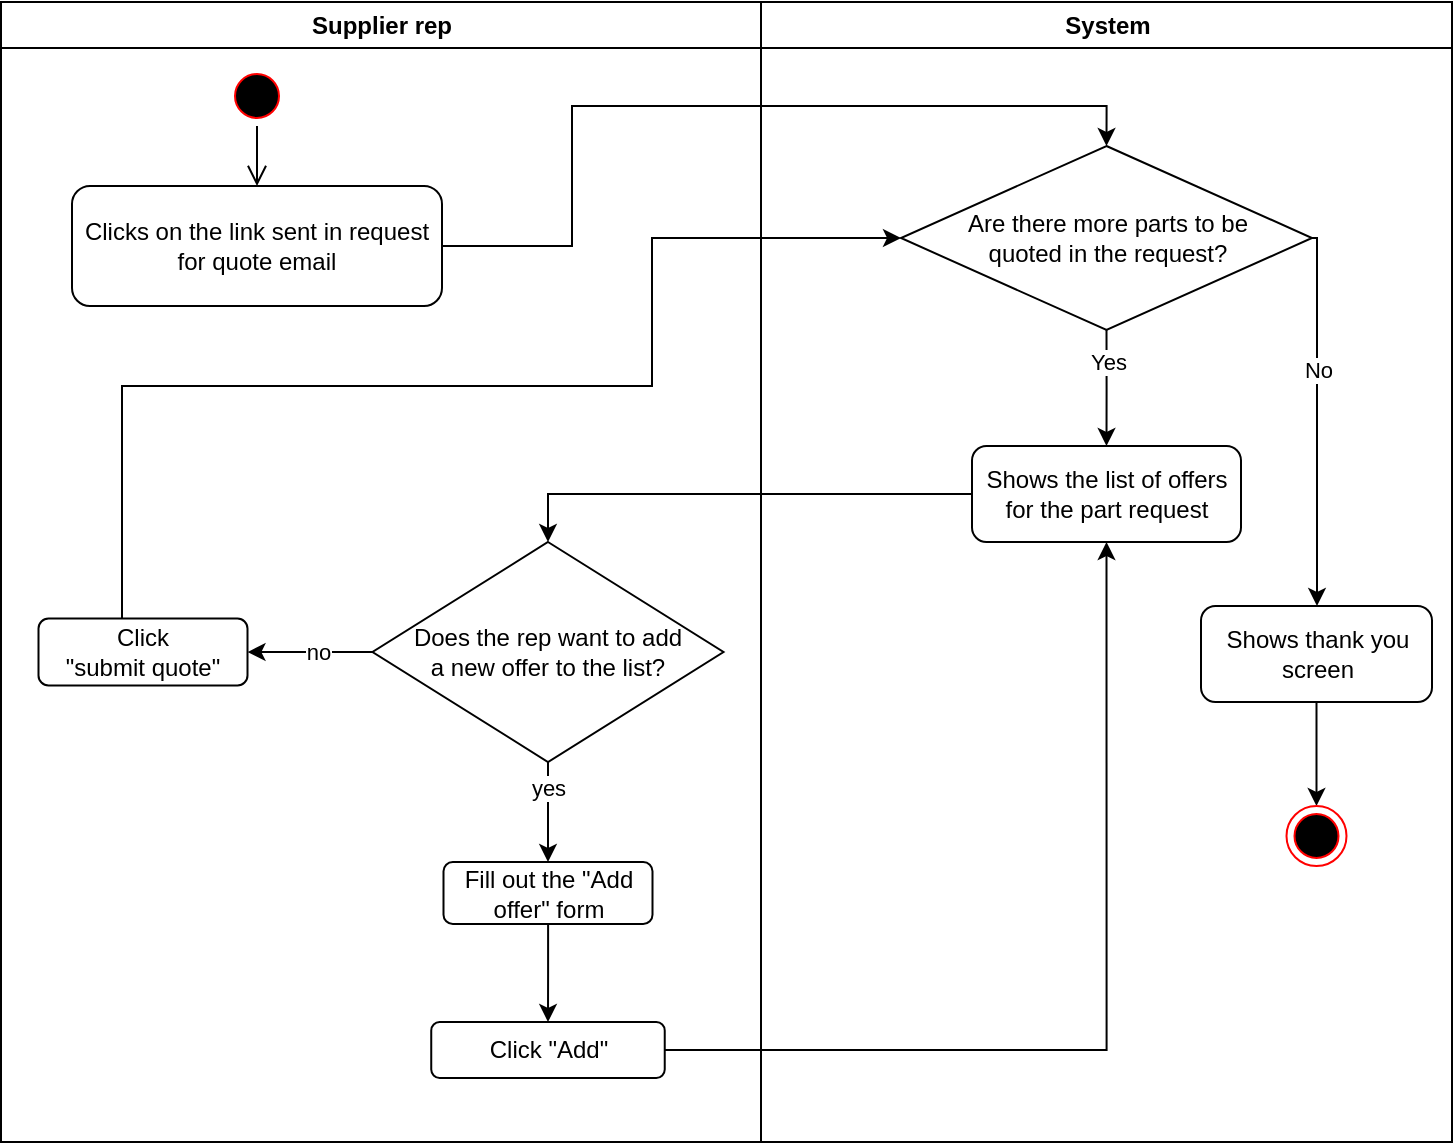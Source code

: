 <mxfile version="20.4.0" type="github">
  <diagram name="Page-1" id="e7e014a7-5840-1c2e-5031-d8a46d1fe8dd">
    <mxGraphModel dx="1208" dy="671" grid="1" gridSize="10" guides="1" tooltips="1" connect="1" arrows="1" fold="1" page="1" pageScale="1" pageWidth="1169" pageHeight="826" background="none" math="0" shadow="0">
      <root>
        <mxCell id="0" />
        <mxCell id="1" parent="0" />
        <mxCell id="2" value="Supplier rep" style="swimlane;whiteSpace=wrap" parent="1" vertex="1">
          <mxGeometry x="164.5" y="128" width="380" height="570" as="geometry" />
        </mxCell>
        <mxCell id="5" value="" style="ellipse;shape=startState;fillColor=#000000;strokeColor=#ff0000;" parent="2" vertex="1">
          <mxGeometry x="113" y="32" width="30" height="30" as="geometry" />
        </mxCell>
        <mxCell id="6" value="" style="edgeStyle=elbowEdgeStyle;elbow=horizontal;verticalAlign=bottom;endArrow=open;endSize=8;strokeColor=#000000;endFill=1;rounded=0;entryX=0.5;entryY=0;entryDx=0;entryDy=0;" parent="2" source="5" target="C72ip7JD7R5VJmdPQOm5-41" edge="1">
          <mxGeometry x="100" y="40" as="geometry">
            <mxPoint x="115.5" y="110" as="targetPoint" />
          </mxGeometry>
        </mxCell>
        <mxCell id="C72ip7JD7R5VJmdPQOm5-41" value="Clicks on the link sent in request for quote email" style="rounded=1;whiteSpace=wrap;html=1;" parent="2" vertex="1">
          <mxGeometry x="35.5" y="92" width="185" height="60" as="geometry" />
        </mxCell>
        <mxCell id="C72ip7JD7R5VJmdPQOm5-65" value="" style="edgeStyle=orthogonalEdgeStyle;rounded=0;orthogonalLoop=1;jettySize=auto;html=1;strokeColor=#000000;" parent="2" source="C72ip7JD7R5VJmdPQOm5-43" target="C72ip7JD7R5VJmdPQOm5-64" edge="1">
          <mxGeometry relative="1" as="geometry">
            <Array as="points">
              <mxPoint x="253.25" y="456" />
            </Array>
          </mxGeometry>
        </mxCell>
        <mxCell id="C72ip7JD7R5VJmdPQOm5-66" value="yes" style="edgeLabel;html=1;align=center;verticalAlign=middle;resizable=0;points=[];" parent="C72ip7JD7R5VJmdPQOm5-65" vertex="1" connectable="0">
          <mxGeometry x="-0.227" y="-1" relative="1" as="geometry">
            <mxPoint x="1" y="-7" as="offset" />
          </mxGeometry>
        </mxCell>
        <mxCell id="C72ip7JD7R5VJmdPQOm5-43" value="Does the rep want to add &lt;br&gt;a new offer to the list?" style="rhombus;whiteSpace=wrap;html=1;" parent="2" vertex="1">
          <mxGeometry x="185.75" y="270" width="175.5" height="110" as="geometry" />
        </mxCell>
        <mxCell id="C72ip7JD7R5VJmdPQOm5-68" value="" style="edgeStyle=orthogonalEdgeStyle;rounded=0;orthogonalLoop=1;jettySize=auto;html=1;strokeColor=#000000;" parent="2" source="C72ip7JD7R5VJmdPQOm5-64" target="C72ip7JD7R5VJmdPQOm5-67" edge="1">
          <mxGeometry relative="1" as="geometry" />
        </mxCell>
        <mxCell id="C72ip7JD7R5VJmdPQOm5-64" value="Fill out the &quot;Add offer&quot; form" style="rounded=1;whiteSpace=wrap;html=1;fillColor=rgb(255, 255, 255);strokeColor=rgb(0, 0, 0);fontColor=rgb(0, 0, 0);" parent="2" vertex="1">
          <mxGeometry x="221.25" y="430" width="104.5" height="31" as="geometry" />
        </mxCell>
        <mxCell id="C72ip7JD7R5VJmdPQOm5-67" value="Click &quot;Add&quot;" style="rounded=1;whiteSpace=wrap;html=1;fillColor=rgb(255, 255, 255);strokeColor=rgb(0, 0, 0);fontColor=rgb(0, 0, 0);" parent="2" vertex="1">
          <mxGeometry x="215.12" y="510" width="116.75" height="28" as="geometry" />
        </mxCell>
        <mxCell id="C72ip7JD7R5VJmdPQOm5-60" value="Click&lt;br&gt;&quot;submit quote&quot;" style="rounded=1;whiteSpace=wrap;html=1;fillColor=rgb(255, 255, 255);strokeColor=rgb(0, 0, 0);fontColor=rgb(0, 0, 0);" parent="2" vertex="1">
          <mxGeometry x="18.75" y="308.25" width="104.5" height="33.5" as="geometry" />
        </mxCell>
        <mxCell id="C72ip7JD7R5VJmdPQOm5-61" value="" style="edgeStyle=orthogonalEdgeStyle;rounded=0;orthogonalLoop=1;jettySize=auto;html=1;strokeColor=#000000;" parent="2" source="C72ip7JD7R5VJmdPQOm5-43" target="C72ip7JD7R5VJmdPQOm5-60" edge="1">
          <mxGeometry relative="1" as="geometry" />
        </mxCell>
        <mxCell id="C72ip7JD7R5VJmdPQOm5-63" value="no" style="edgeLabel;html=1;align=center;verticalAlign=middle;resizable=0;points=[];" parent="C72ip7JD7R5VJmdPQOm5-61" vertex="1" connectable="0">
          <mxGeometry x="-0.121" relative="1" as="geometry">
            <mxPoint as="offset" />
          </mxGeometry>
        </mxCell>
        <mxCell id="3" value="System" style="swimlane;whiteSpace=wrap" parent="1" vertex="1">
          <mxGeometry x="544.5" y="128" width="345.5" height="570" as="geometry" />
        </mxCell>
        <mxCell id="C72ip7JD7R5VJmdPQOm5-42" value="Shows the list of offers for the part request" style="rounded=1;whiteSpace=wrap;html=1;" parent="3" vertex="1">
          <mxGeometry x="105.5" y="222" width="134.5" height="48" as="geometry" />
        </mxCell>
        <mxCell id="C72ip7JD7R5VJmdPQOm5-51" value="" style="edgeStyle=orthogonalEdgeStyle;rounded=0;orthogonalLoop=1;jettySize=auto;html=1;strokeColor=#000000;exitX=1;exitY=0.5;exitDx=0;exitDy=0;" parent="3" source="C72ip7JD7R5VJmdPQOm5-47" target="C72ip7JD7R5VJmdPQOm5-50" edge="1">
          <mxGeometry relative="1" as="geometry">
            <Array as="points">
              <mxPoint x="278" y="118" />
            </Array>
          </mxGeometry>
        </mxCell>
        <mxCell id="C72ip7JD7R5VJmdPQOm5-58" value="No" style="edgeLabel;html=1;align=center;verticalAlign=middle;resizable=0;points=[];" parent="C72ip7JD7R5VJmdPQOm5-51" vertex="1" connectable="0">
          <mxGeometry x="-0.159" relative="1" as="geometry">
            <mxPoint y="-10" as="offset" />
          </mxGeometry>
        </mxCell>
        <mxCell id="C72ip7JD7R5VJmdPQOm5-47" value="Are there more parts to be &lt;br&gt;quoted in the request?" style="rhombus;whiteSpace=wrap;html=1;" parent="3" vertex="1">
          <mxGeometry x="70" y="72" width="205.5" height="92" as="geometry" />
        </mxCell>
        <mxCell id="C72ip7JD7R5VJmdPQOm5-48" value="" style="edgeStyle=orthogonalEdgeStyle;rounded=0;orthogonalLoop=1;jettySize=auto;html=1;strokeColor=#000000;exitX=0.5;exitY=1;exitDx=0;exitDy=0;" parent="3" source="C72ip7JD7R5VJmdPQOm5-47" target="C72ip7JD7R5VJmdPQOm5-42" edge="1">
          <mxGeometry relative="1" as="geometry">
            <mxPoint x="145.5" y="112" as="sourcePoint" />
          </mxGeometry>
        </mxCell>
        <mxCell id="C72ip7JD7R5VJmdPQOm5-49" value="Yes" style="edgeLabel;html=1;align=center;verticalAlign=middle;resizable=0;points=[];" parent="C72ip7JD7R5VJmdPQOm5-48" vertex="1" connectable="0">
          <mxGeometry x="-0.2" relative="1" as="geometry">
            <mxPoint y="-7" as="offset" />
          </mxGeometry>
        </mxCell>
        <mxCell id="C72ip7JD7R5VJmdPQOm5-56" value="" style="edgeStyle=orthogonalEdgeStyle;rounded=0;orthogonalLoop=1;jettySize=auto;html=1;strokeColor=#000000;" parent="3" source="C72ip7JD7R5VJmdPQOm5-50" target="C72ip7JD7R5VJmdPQOm5-54" edge="1">
          <mxGeometry relative="1" as="geometry" />
        </mxCell>
        <mxCell id="C72ip7JD7R5VJmdPQOm5-50" value="Shows thank you screen" style="rounded=1;whiteSpace=wrap;html=1;fillColor=rgb(255, 255, 255);strokeColor=rgb(0, 0, 0);fontColor=rgb(0, 0, 0);" parent="3" vertex="1">
          <mxGeometry x="220" y="302" width="115.5" height="48" as="geometry" />
        </mxCell>
        <mxCell id="C72ip7JD7R5VJmdPQOm5-54" value="" style="ellipse;html=1;shape=endState;fillColor=#000000;strokeColor=#ff0000;" parent="3" vertex="1">
          <mxGeometry x="262.75" y="402" width="30" height="30" as="geometry" />
        </mxCell>
        <mxCell id="C72ip7JD7R5VJmdPQOm5-59" style="edgeStyle=orthogonalEdgeStyle;rounded=0;orthogonalLoop=1;jettySize=auto;html=1;exitX=0;exitY=0.5;exitDx=0;exitDy=0;entryX=0.5;entryY=0;entryDx=0;entryDy=0;strokeColor=#000000;" parent="1" source="C72ip7JD7R5VJmdPQOm5-42" target="C72ip7JD7R5VJmdPQOm5-43" edge="1">
          <mxGeometry relative="1" as="geometry" />
        </mxCell>
        <mxCell id="mYe5aUHTk08aFh9B1VLP-6" style="edgeStyle=orthogonalEdgeStyle;rounded=0;orthogonalLoop=1;jettySize=auto;html=1;entryX=0.5;entryY=1;entryDx=0;entryDy=0;" edge="1" parent="1" source="C72ip7JD7R5VJmdPQOm5-67" target="C72ip7JD7R5VJmdPQOm5-42">
          <mxGeometry relative="1" as="geometry" />
        </mxCell>
        <mxCell id="mYe5aUHTk08aFh9B1VLP-7" style="edgeStyle=orthogonalEdgeStyle;rounded=0;orthogonalLoop=1;jettySize=auto;html=1;entryX=0;entryY=0.5;entryDx=0;entryDy=0;" edge="1" parent="1" source="C72ip7JD7R5VJmdPQOm5-60" target="C72ip7JD7R5VJmdPQOm5-47">
          <mxGeometry relative="1" as="geometry">
            <Array as="points">
              <mxPoint x="225" y="320" />
              <mxPoint x="490" y="320" />
              <mxPoint x="490" y="246" />
            </Array>
          </mxGeometry>
        </mxCell>
        <mxCell id="mYe5aUHTk08aFh9B1VLP-8" style="edgeStyle=orthogonalEdgeStyle;rounded=0;orthogonalLoop=1;jettySize=auto;html=1;entryX=0.5;entryY=0;entryDx=0;entryDy=0;" edge="1" parent="1" source="C72ip7JD7R5VJmdPQOm5-41" target="C72ip7JD7R5VJmdPQOm5-47">
          <mxGeometry relative="1" as="geometry">
            <Array as="points">
              <mxPoint x="450" y="250" />
              <mxPoint x="450" y="180" />
              <mxPoint x="717" y="180" />
            </Array>
          </mxGeometry>
        </mxCell>
      </root>
    </mxGraphModel>
  </diagram>
</mxfile>
